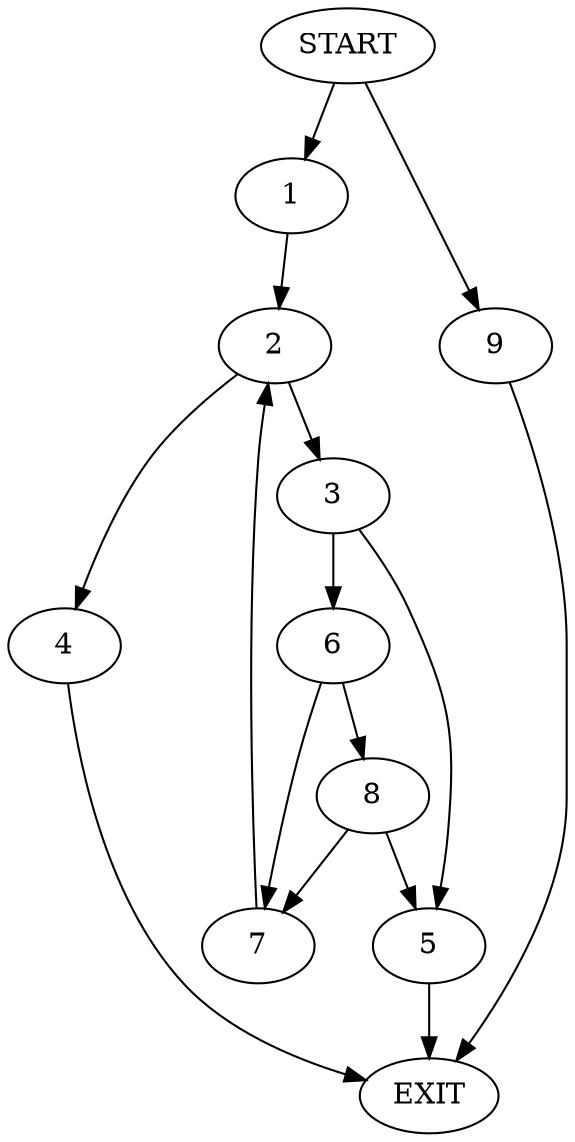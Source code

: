 digraph {
0 [label="START"]
10 [label="EXIT"]
0 -> 1
1 -> 2
2 -> 3
2 -> 4
3 -> 5
3 -> 6
4 -> 10
5 -> 10
6 -> 7
6 -> 8
8 -> 5
8 -> 7
7 -> 2
0 -> 9
9 -> 10
}
